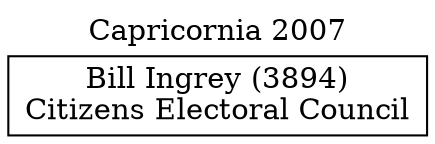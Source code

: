 // House preference flow
digraph "Bill Ingrey (3894)_Capricornia_2007" {
	graph [label="Capricornia 2007" labelloc=t mclimit=10]
	node [shape=box]
	"Bill Ingrey (3894)" [label="Bill Ingrey (3894)
Citizens Electoral Council"]
}

